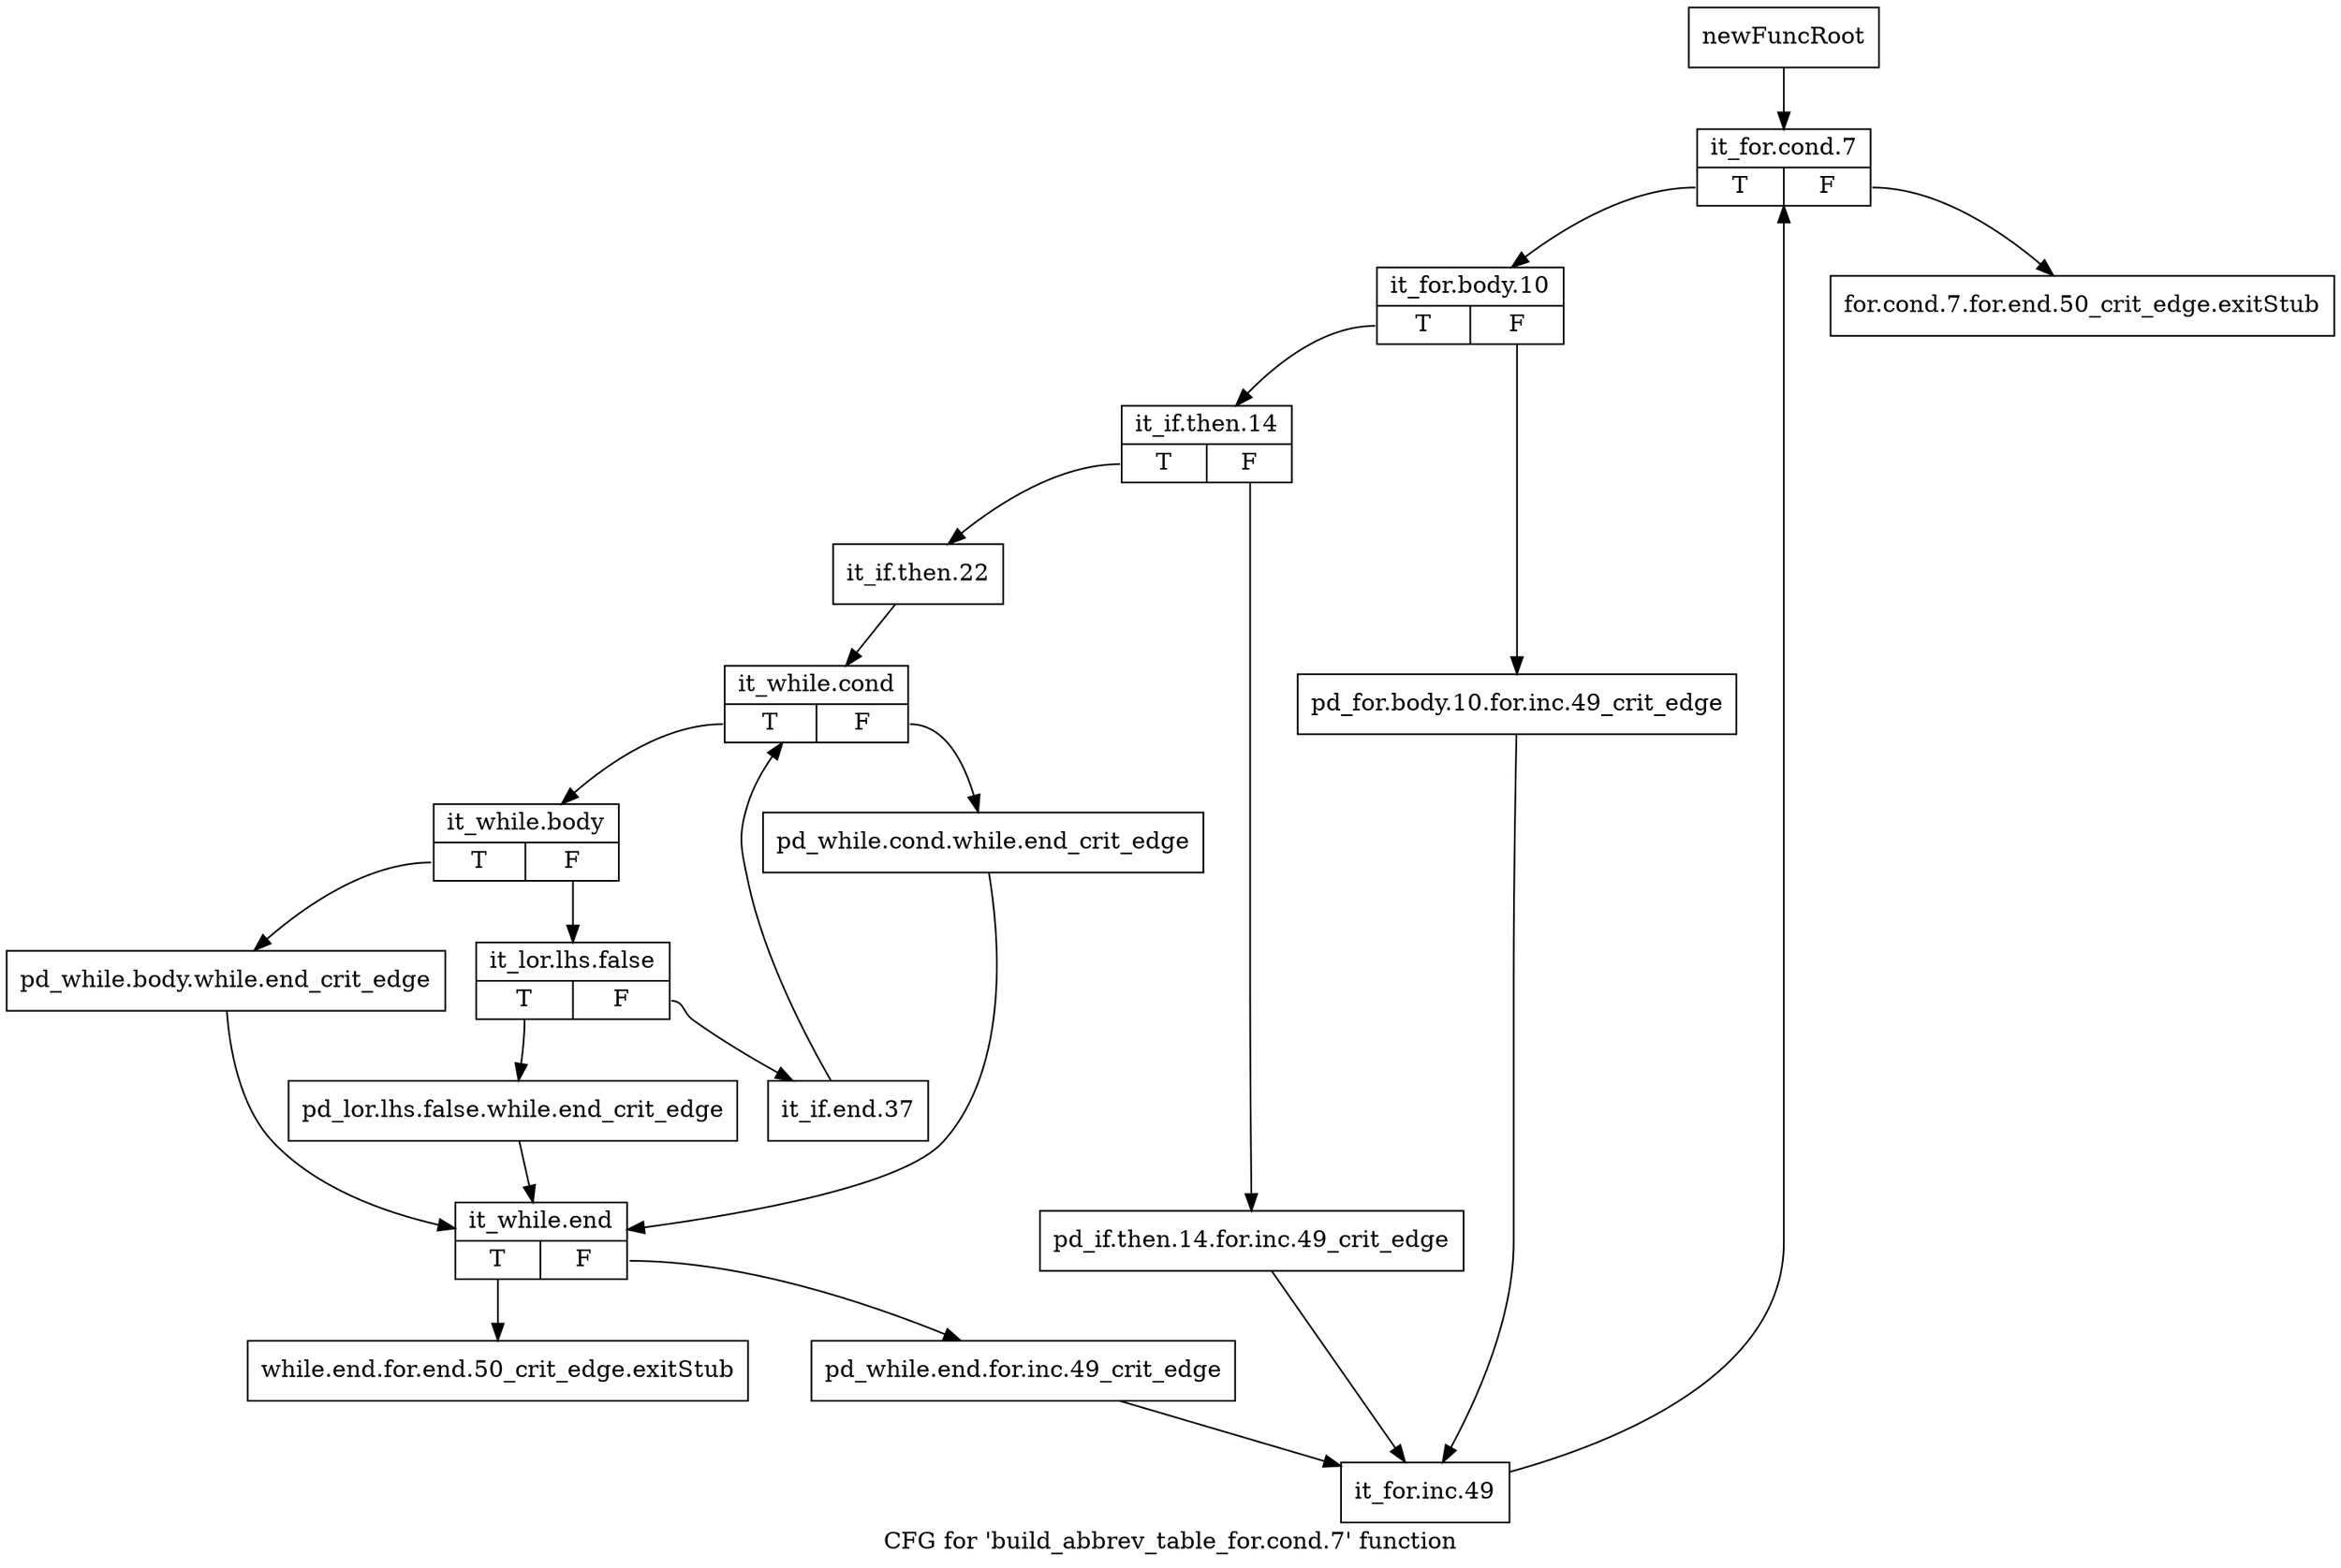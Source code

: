digraph "CFG for 'build_abbrev_table_for.cond.7' function" {
	label="CFG for 'build_abbrev_table_for.cond.7' function";

	Node0xabfcb20 [shape=record,label="{newFuncRoot}"];
	Node0xabfcb20 -> Node0xabfcc10;
	Node0xabfcb70 [shape=record,label="{for.cond.7.for.end.50_crit_edge.exitStub}"];
	Node0xabfcbc0 [shape=record,label="{while.end.for.end.50_crit_edge.exitStub}"];
	Node0xabfcc10 [shape=record,label="{it_for.cond.7|{<s0>T|<s1>F}}"];
	Node0xabfcc10:s0 -> Node0xabfcc60;
	Node0xabfcc10:s1 -> Node0xabfcb70;
	Node0xabfcc60 [shape=record,label="{it_for.body.10|{<s0>T|<s1>F}}"];
	Node0xabfcc60:s0 -> Node0xabfcd00;
	Node0xabfcc60:s1 -> Node0xabfccb0;
	Node0xabfccb0 [shape=record,label="{pd_for.body.10.for.inc.49_crit_edge}"];
	Node0xabfccb0 -> Node0xabfd0c0;
	Node0xabfcd00 [shape=record,label="{it_if.then.14|{<s0>T|<s1>F}}"];
	Node0xabfcd00:s0 -> Node0xabfcda0;
	Node0xabfcd00:s1 -> Node0xabfcd50;
	Node0xabfcd50 [shape=record,label="{pd_if.then.14.for.inc.49_crit_edge}"];
	Node0xabfcd50 -> Node0xabfd0c0;
	Node0xabfcda0 [shape=record,label="{it_if.then.22}"];
	Node0xabfcda0 -> Node0xabfcdf0;
	Node0xabfcdf0 [shape=record,label="{it_while.cond|{<s0>T|<s1>F}}"];
	Node0xabfcdf0:s0 -> Node0xabfce90;
	Node0xabfcdf0:s1 -> Node0xabfce40;
	Node0xabfce40 [shape=record,label="{pd_while.cond.while.end_crit_edge}"];
	Node0xabfce40 -> Node0xabfd020;
	Node0xabfce90 [shape=record,label="{it_while.body|{<s0>T|<s1>F}}"];
	Node0xabfce90:s0 -> Node0xabfcfd0;
	Node0xabfce90:s1 -> Node0xabfcee0;
	Node0xabfcee0 [shape=record,label="{it_lor.lhs.false|{<s0>T|<s1>F}}"];
	Node0xabfcee0:s0 -> Node0xabfcf80;
	Node0xabfcee0:s1 -> Node0xabfcf30;
	Node0xabfcf30 [shape=record,label="{it_if.end.37}"];
	Node0xabfcf30 -> Node0xabfcdf0;
	Node0xabfcf80 [shape=record,label="{pd_lor.lhs.false.while.end_crit_edge}"];
	Node0xabfcf80 -> Node0xabfd020;
	Node0xabfcfd0 [shape=record,label="{pd_while.body.while.end_crit_edge}"];
	Node0xabfcfd0 -> Node0xabfd020;
	Node0xabfd020 [shape=record,label="{it_while.end|{<s0>T|<s1>F}}"];
	Node0xabfd020:s0 -> Node0xabfcbc0;
	Node0xabfd020:s1 -> Node0xabfd070;
	Node0xabfd070 [shape=record,label="{pd_while.end.for.inc.49_crit_edge}"];
	Node0xabfd070 -> Node0xabfd0c0;
	Node0xabfd0c0 [shape=record,label="{it_for.inc.49}"];
	Node0xabfd0c0 -> Node0xabfcc10;
}
